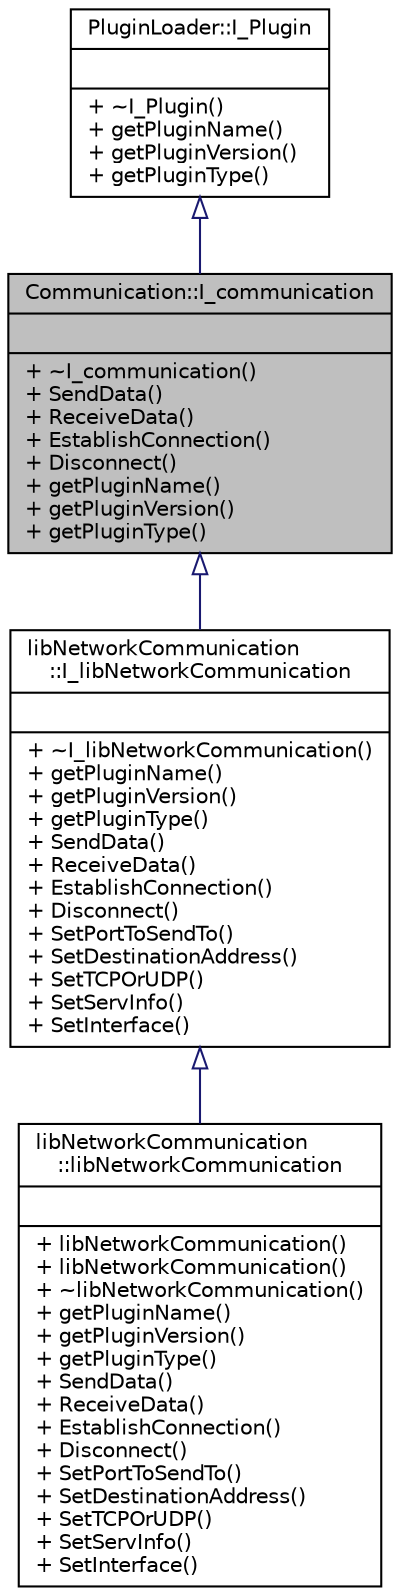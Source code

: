 digraph "Communication::I_communication"
{
 // INTERACTIVE_SVG=YES
 // LATEX_PDF_SIZE
  edge [fontname="Helvetica",fontsize="10",labelfontname="Helvetica",labelfontsize="10"];
  node [fontname="Helvetica",fontsize="10",shape=record];
  Node0 [label="{Communication::I_communication\n||+ ~I_communication()\l+ SendData()\l+ ReceiveData()\l+ EstablishConnection()\l+ Disconnect()\l+ getPluginName()\l+ getPluginVersion()\l+ getPluginType()\l}",height=0.2,width=0.4,color="black", fillcolor="grey75", style="filled", fontcolor="black",tooltip="Defines the interface for listening."];
  Node1 -> Node0 [dir="back",color="midnightblue",fontsize="10",style="solid",arrowtail="onormal"];
  Node1 [label="{PluginLoader::I_Plugin\n||+ ~I_Plugin()\l+ getPluginName()\l+ getPluginVersion()\l+ getPluginType()\l}",height=0.2,width=0.4,color="black", fillcolor="white", style="filled",URL="$d0/d4c/classPluginLoader_1_1I__Plugin.html",tooltip="Top-level base class the plugin interfaces should derive from."];
  Node0 -> Node2 [dir="back",color="midnightblue",fontsize="10",style="solid",arrowtail="onormal"];
  Node2 [label="{libNetworkCommunication\l::I_libNetworkCommunication\n||+ ~I_libNetworkCommunication()\l+ getPluginName()\l+ getPluginVersion()\l+ getPluginType()\l+ SendData()\l+ ReceiveData()\l+ EstablishConnection()\l+ Disconnect()\l+ SetPortToSendTo()\l+ SetDestinationAddress()\l+ SetTCPOrUDP()\l+ SetServInfo()\l+ SetInterface()\l}",height=0.2,width=0.4,color="black", fillcolor="white", style="filled",URL="$d8/d80/classlibNetworkCommunication_1_1I__libNetworkCommunication.html",tooltip="The NetworkCommunication class."];
  Node2 -> Node3 [dir="back",color="midnightblue",fontsize="10",style="solid",arrowtail="onormal"];
  Node3 [label="{libNetworkCommunication\l::libNetworkCommunication\n||+ libNetworkCommunication()\l+ libNetworkCommunication()\l+ ~libNetworkCommunication()\l+ getPluginName()\l+ getPluginVersion()\l+ getPluginType()\l+ SendData()\l+ ReceiveData()\l+ EstablishConnection()\l+ Disconnect()\l+ SetPortToSendTo()\l+ SetDestinationAddress()\l+ SetTCPOrUDP()\l+ SetServInfo()\l+ SetInterface()\l}",height=0.2,width=0.4,color="black", fillcolor="white", style="filled",URL="$d9/dfa/classlibNetworkCommunication_1_1libNetworkCommunication.html",tooltip="The NetworkCommunication class."];
}
